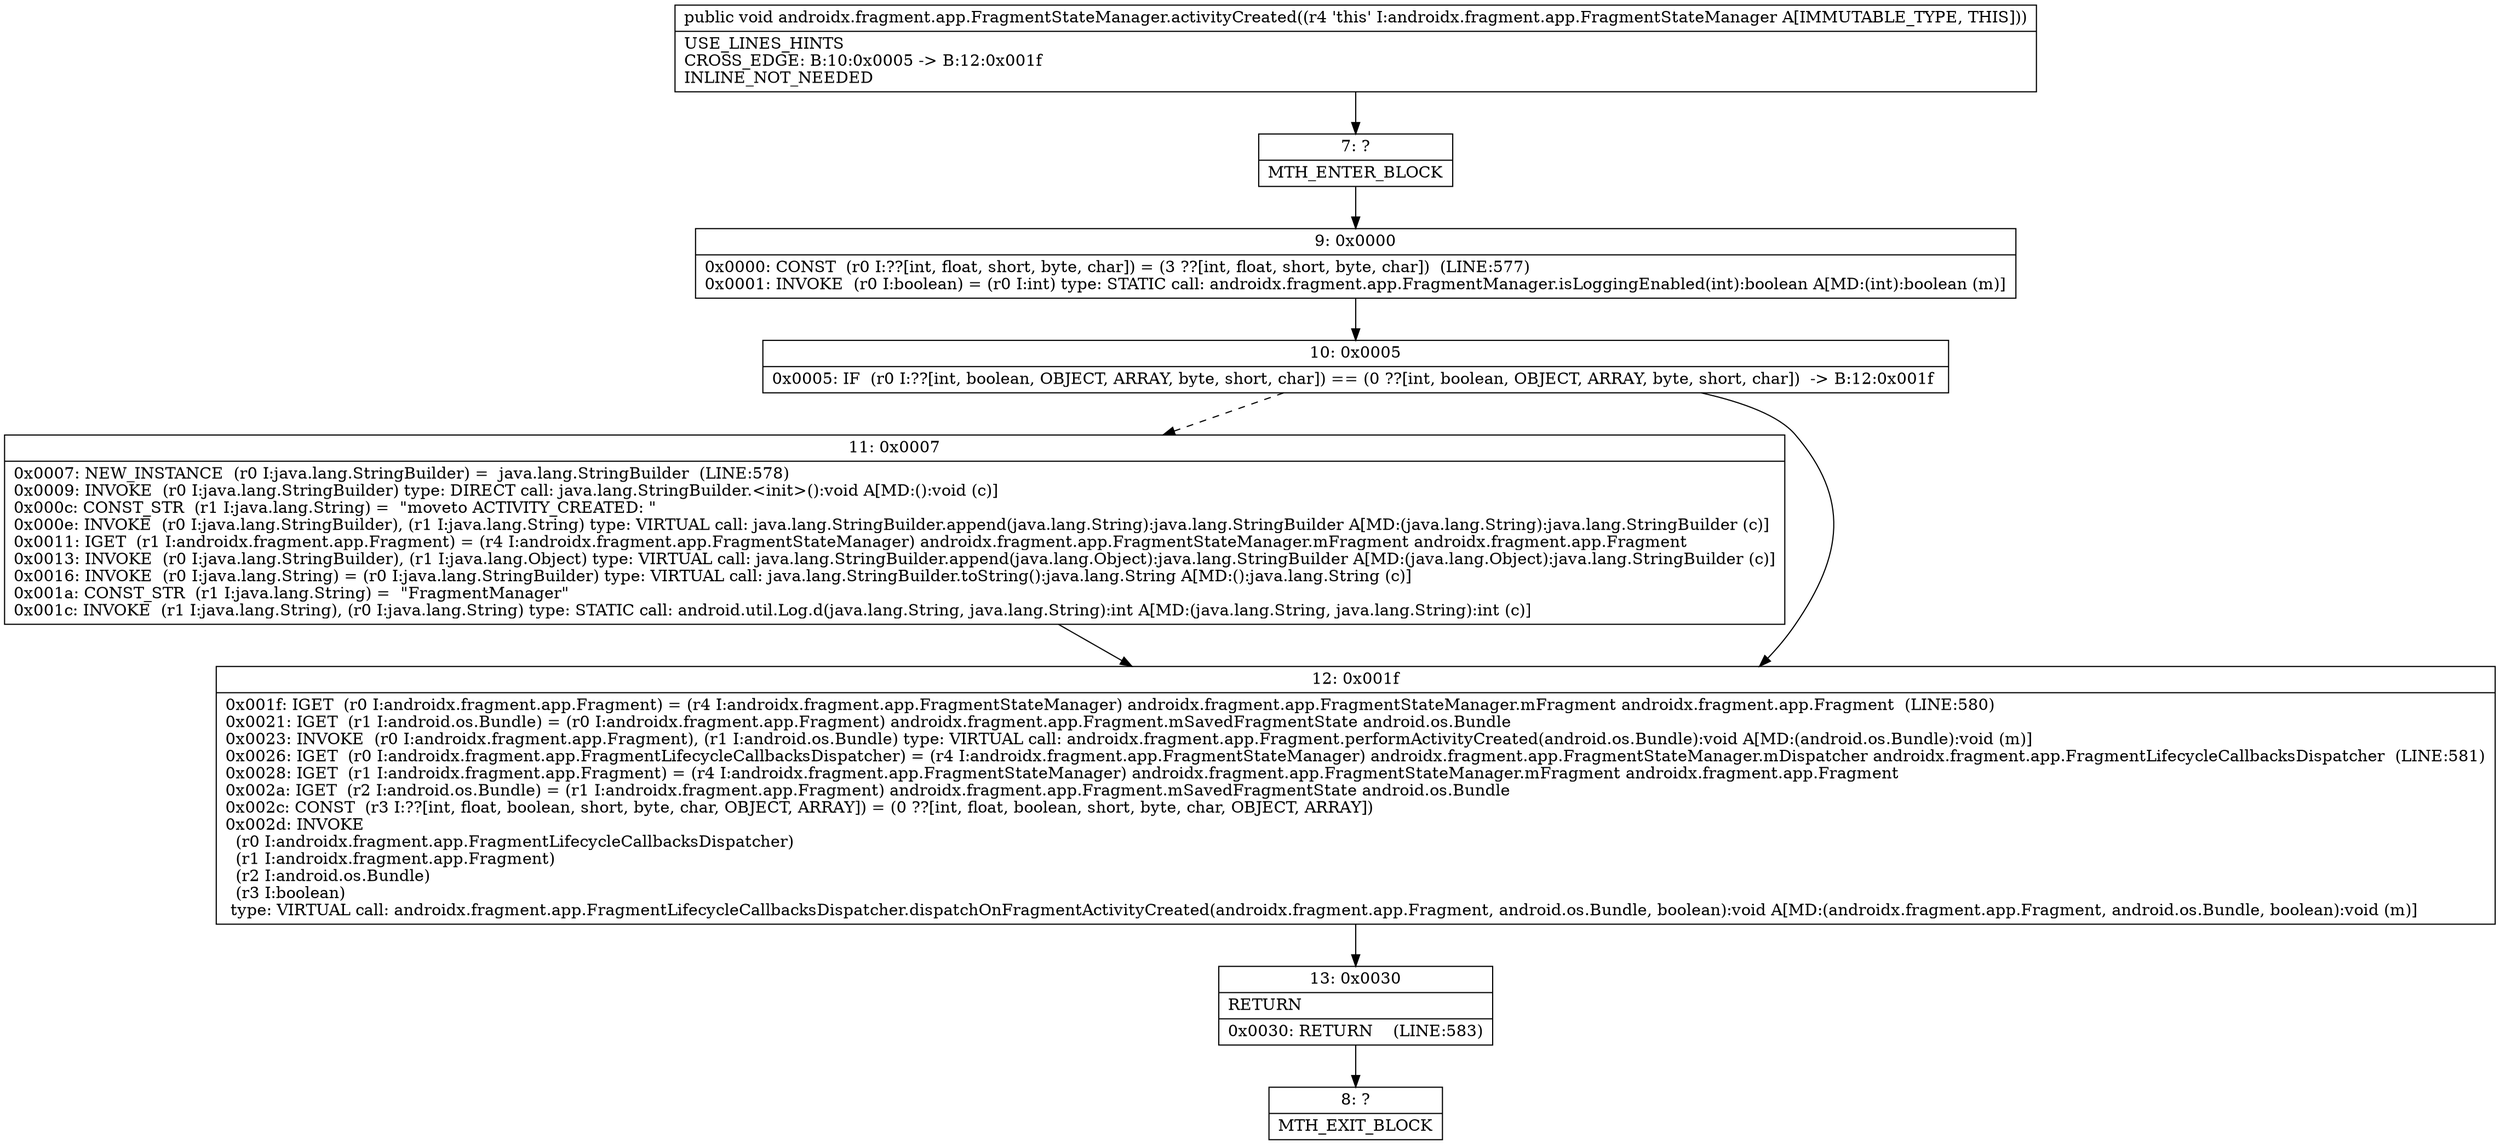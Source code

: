 digraph "CFG forandroidx.fragment.app.FragmentStateManager.activityCreated()V" {
Node_7 [shape=record,label="{7\:\ ?|MTH_ENTER_BLOCK\l}"];
Node_9 [shape=record,label="{9\:\ 0x0000|0x0000: CONST  (r0 I:??[int, float, short, byte, char]) = (3 ??[int, float, short, byte, char])  (LINE:577)\l0x0001: INVOKE  (r0 I:boolean) = (r0 I:int) type: STATIC call: androidx.fragment.app.FragmentManager.isLoggingEnabled(int):boolean A[MD:(int):boolean (m)]\l}"];
Node_10 [shape=record,label="{10\:\ 0x0005|0x0005: IF  (r0 I:??[int, boolean, OBJECT, ARRAY, byte, short, char]) == (0 ??[int, boolean, OBJECT, ARRAY, byte, short, char])  \-\> B:12:0x001f \l}"];
Node_11 [shape=record,label="{11\:\ 0x0007|0x0007: NEW_INSTANCE  (r0 I:java.lang.StringBuilder) =  java.lang.StringBuilder  (LINE:578)\l0x0009: INVOKE  (r0 I:java.lang.StringBuilder) type: DIRECT call: java.lang.StringBuilder.\<init\>():void A[MD:():void (c)]\l0x000c: CONST_STR  (r1 I:java.lang.String) =  \"moveto ACTIVITY_CREATED: \" \l0x000e: INVOKE  (r0 I:java.lang.StringBuilder), (r1 I:java.lang.String) type: VIRTUAL call: java.lang.StringBuilder.append(java.lang.String):java.lang.StringBuilder A[MD:(java.lang.String):java.lang.StringBuilder (c)]\l0x0011: IGET  (r1 I:androidx.fragment.app.Fragment) = (r4 I:androidx.fragment.app.FragmentStateManager) androidx.fragment.app.FragmentStateManager.mFragment androidx.fragment.app.Fragment \l0x0013: INVOKE  (r0 I:java.lang.StringBuilder), (r1 I:java.lang.Object) type: VIRTUAL call: java.lang.StringBuilder.append(java.lang.Object):java.lang.StringBuilder A[MD:(java.lang.Object):java.lang.StringBuilder (c)]\l0x0016: INVOKE  (r0 I:java.lang.String) = (r0 I:java.lang.StringBuilder) type: VIRTUAL call: java.lang.StringBuilder.toString():java.lang.String A[MD:():java.lang.String (c)]\l0x001a: CONST_STR  (r1 I:java.lang.String) =  \"FragmentManager\" \l0x001c: INVOKE  (r1 I:java.lang.String), (r0 I:java.lang.String) type: STATIC call: android.util.Log.d(java.lang.String, java.lang.String):int A[MD:(java.lang.String, java.lang.String):int (c)]\l}"];
Node_12 [shape=record,label="{12\:\ 0x001f|0x001f: IGET  (r0 I:androidx.fragment.app.Fragment) = (r4 I:androidx.fragment.app.FragmentStateManager) androidx.fragment.app.FragmentStateManager.mFragment androidx.fragment.app.Fragment  (LINE:580)\l0x0021: IGET  (r1 I:android.os.Bundle) = (r0 I:androidx.fragment.app.Fragment) androidx.fragment.app.Fragment.mSavedFragmentState android.os.Bundle \l0x0023: INVOKE  (r0 I:androidx.fragment.app.Fragment), (r1 I:android.os.Bundle) type: VIRTUAL call: androidx.fragment.app.Fragment.performActivityCreated(android.os.Bundle):void A[MD:(android.os.Bundle):void (m)]\l0x0026: IGET  (r0 I:androidx.fragment.app.FragmentLifecycleCallbacksDispatcher) = (r4 I:androidx.fragment.app.FragmentStateManager) androidx.fragment.app.FragmentStateManager.mDispatcher androidx.fragment.app.FragmentLifecycleCallbacksDispatcher  (LINE:581)\l0x0028: IGET  (r1 I:androidx.fragment.app.Fragment) = (r4 I:androidx.fragment.app.FragmentStateManager) androidx.fragment.app.FragmentStateManager.mFragment androidx.fragment.app.Fragment \l0x002a: IGET  (r2 I:android.os.Bundle) = (r1 I:androidx.fragment.app.Fragment) androidx.fragment.app.Fragment.mSavedFragmentState android.os.Bundle \l0x002c: CONST  (r3 I:??[int, float, boolean, short, byte, char, OBJECT, ARRAY]) = (0 ??[int, float, boolean, short, byte, char, OBJECT, ARRAY]) \l0x002d: INVOKE  \l  (r0 I:androidx.fragment.app.FragmentLifecycleCallbacksDispatcher)\l  (r1 I:androidx.fragment.app.Fragment)\l  (r2 I:android.os.Bundle)\l  (r3 I:boolean)\l type: VIRTUAL call: androidx.fragment.app.FragmentLifecycleCallbacksDispatcher.dispatchOnFragmentActivityCreated(androidx.fragment.app.Fragment, android.os.Bundle, boolean):void A[MD:(androidx.fragment.app.Fragment, android.os.Bundle, boolean):void (m)]\l}"];
Node_13 [shape=record,label="{13\:\ 0x0030|RETURN\l|0x0030: RETURN    (LINE:583)\l}"];
Node_8 [shape=record,label="{8\:\ ?|MTH_EXIT_BLOCK\l}"];
MethodNode[shape=record,label="{public void androidx.fragment.app.FragmentStateManager.activityCreated((r4 'this' I:androidx.fragment.app.FragmentStateManager A[IMMUTABLE_TYPE, THIS]))  | USE_LINES_HINTS\lCROSS_EDGE: B:10:0x0005 \-\> B:12:0x001f\lINLINE_NOT_NEEDED\l}"];
MethodNode -> Node_7;Node_7 -> Node_9;
Node_9 -> Node_10;
Node_10 -> Node_11[style=dashed];
Node_10 -> Node_12;
Node_11 -> Node_12;
Node_12 -> Node_13;
Node_13 -> Node_8;
}

